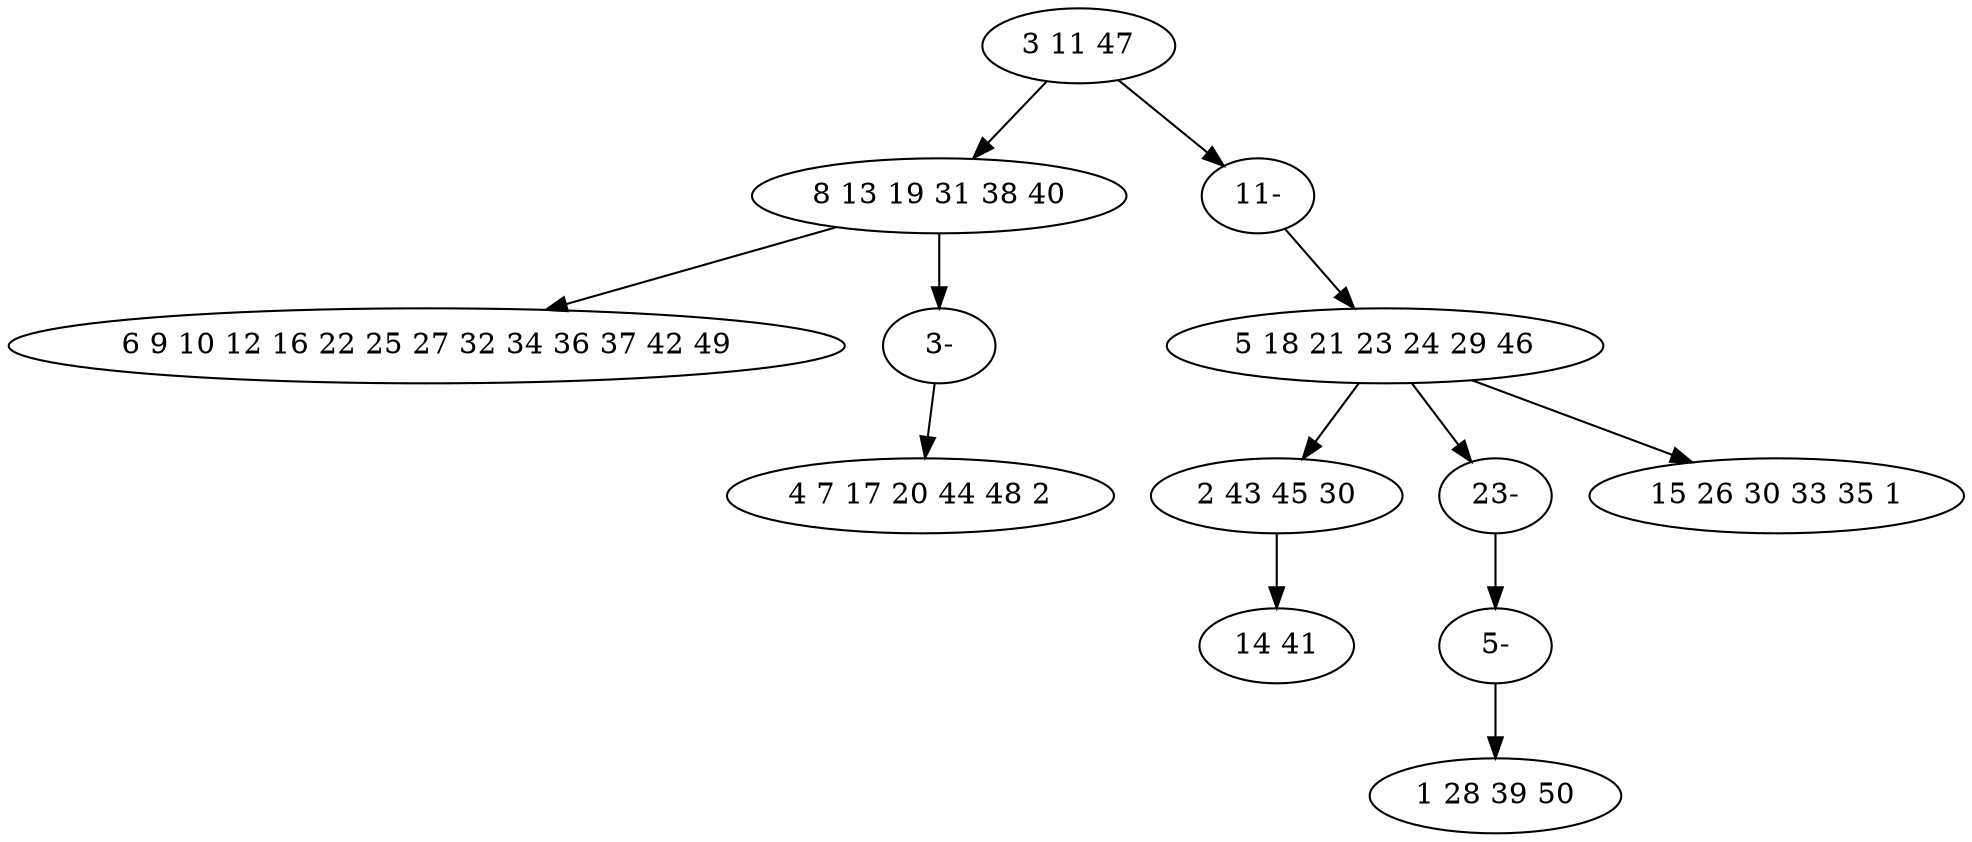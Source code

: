 digraph true_tree {
	"0" -> "1"
	"1" -> "2"
	"0" -> "10"
	"3" -> "4"
	"3" -> "9"
	"3" -> "6"
	"4" -> "7"
	"1" -> "11"
	"9" -> "12"
	"10" -> "3"
	"11" -> "8"
	"12" -> "5"
	"0" [label="3 11 47"];
	"1" [label="8 13 19 31 38 40"];
	"2" [label="6 9 10 12 16 22 25 27 32 34 36 37 42 49"];
	"3" [label="5 18 21 23 24 29 46"];
	"4" [label="2 43 45 30"];
	"5" [label="1 28 39 50"];
	"6" [label="15 26 30 33 35 1"];
	"7" [label="14 41"];
	"8" [label="4 7 17 20 44 48 2"];
	"9" [label="23-"];
	"10" [label="11-"];
	"11" [label="3-"];
	"12" [label="5-"];
}

